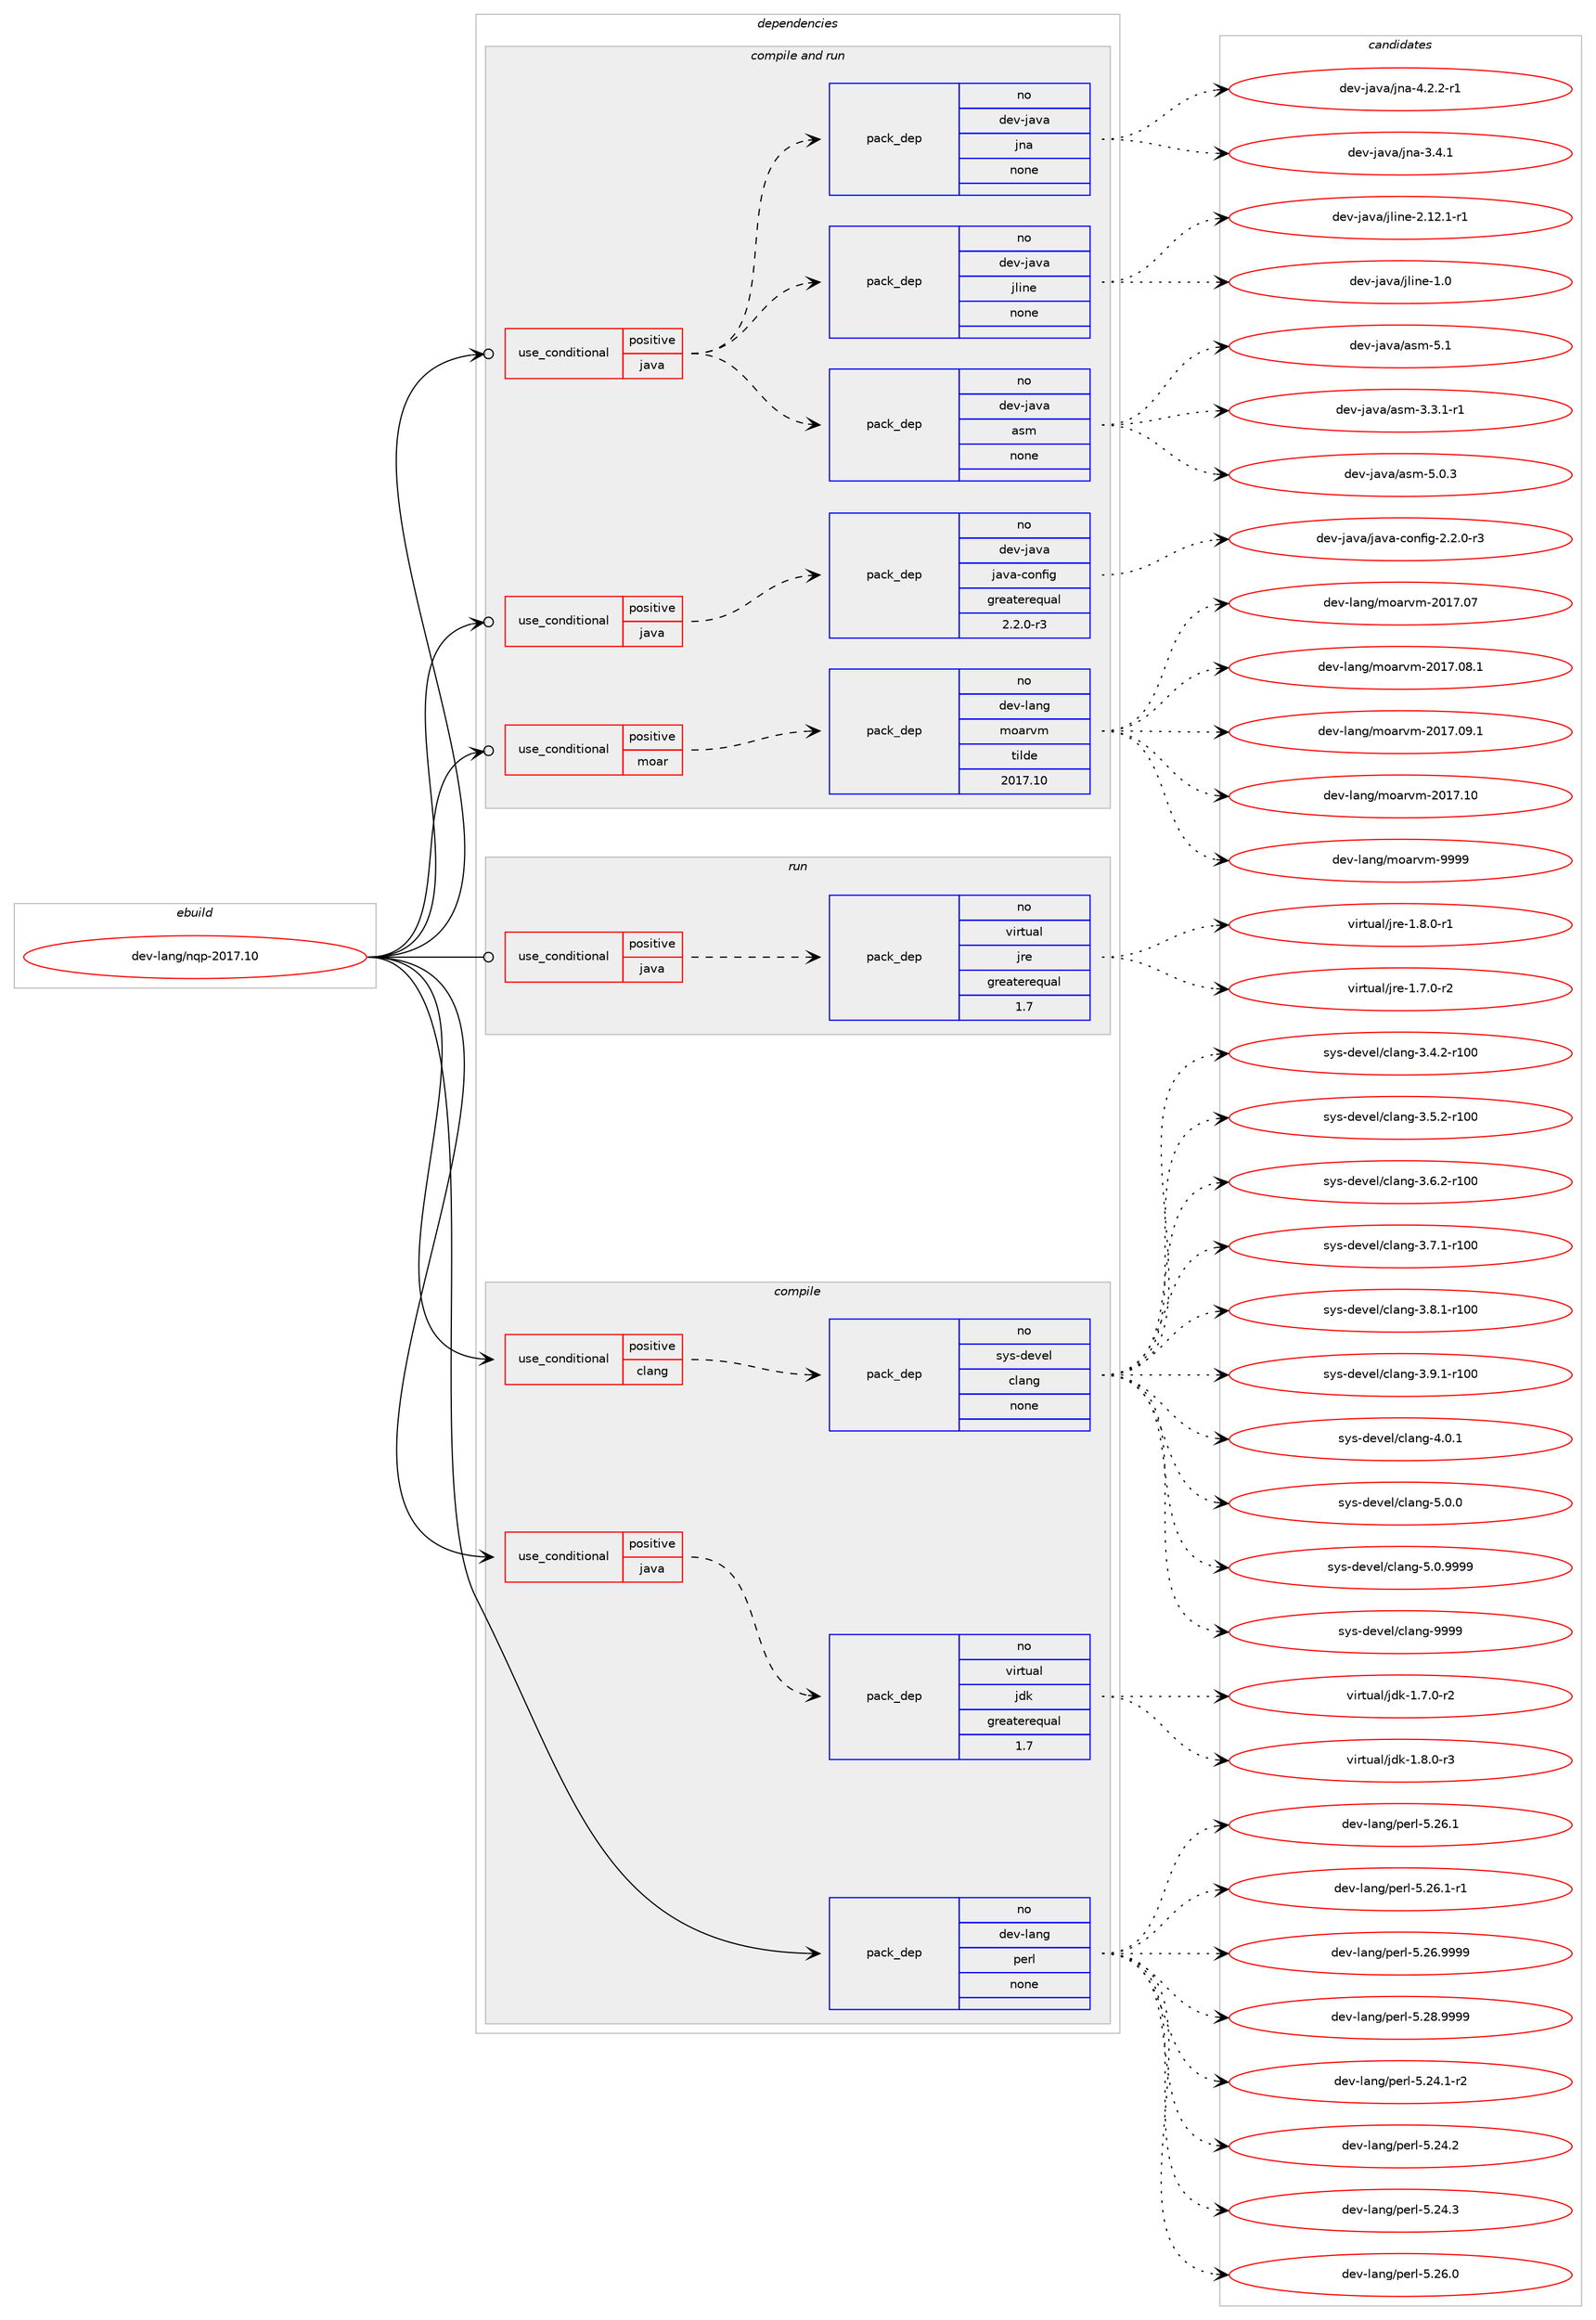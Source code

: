 digraph prolog {

# *************
# Graph options
# *************

newrank=true;
concentrate=true;
compound=true;
graph [rankdir=LR,fontname=Helvetica,fontsize=10,ranksep=1.5];#, ranksep=2.5, nodesep=0.2];
edge  [arrowhead=vee];
node  [fontname=Helvetica,fontsize=10];

# **********
# The ebuild
# **********

subgraph cluster_leftcol {
color=gray;
rank=same;
label=<<i>ebuild</i>>;
id [label="dev-lang/nqp-2017.10", color=red, width=4, href="../dev-lang/nqp-2017.10.svg"];
}

# ****************
# The dependencies
# ****************

subgraph cluster_midcol {
color=gray;
label=<<i>dependencies</i>>;
subgraph cluster_compile {
fillcolor="#eeeeee";
style=filled;
label=<<i>compile</i>>;
subgraph cond23090 {
dependency107665 [label=<<TABLE BORDER="0" CELLBORDER="1" CELLSPACING="0" CELLPADDING="4"><TR><TD ROWSPAN="3" CELLPADDING="10">use_conditional</TD></TR><TR><TD>positive</TD></TR><TR><TD>clang</TD></TR></TABLE>>, shape=none, color=red];
subgraph pack81485 {
dependency107666 [label=<<TABLE BORDER="0" CELLBORDER="1" CELLSPACING="0" CELLPADDING="4" WIDTH="220"><TR><TD ROWSPAN="6" CELLPADDING="30">pack_dep</TD></TR><TR><TD WIDTH="110">no</TD></TR><TR><TD>sys-devel</TD></TR><TR><TD>clang</TD></TR><TR><TD>none</TD></TR><TR><TD></TD></TR></TABLE>>, shape=none, color=blue];
}
dependency107665:e -> dependency107666:w [weight=20,style="dashed",arrowhead="vee"];
}
id:e -> dependency107665:w [weight=20,style="solid",arrowhead="vee"];
subgraph cond23091 {
dependency107667 [label=<<TABLE BORDER="0" CELLBORDER="1" CELLSPACING="0" CELLPADDING="4"><TR><TD ROWSPAN="3" CELLPADDING="10">use_conditional</TD></TR><TR><TD>positive</TD></TR><TR><TD>java</TD></TR></TABLE>>, shape=none, color=red];
subgraph pack81486 {
dependency107668 [label=<<TABLE BORDER="0" CELLBORDER="1" CELLSPACING="0" CELLPADDING="4" WIDTH="220"><TR><TD ROWSPAN="6" CELLPADDING="30">pack_dep</TD></TR><TR><TD WIDTH="110">no</TD></TR><TR><TD>virtual</TD></TR><TR><TD>jdk</TD></TR><TR><TD>greaterequal</TD></TR><TR><TD>1.7</TD></TR></TABLE>>, shape=none, color=blue];
}
dependency107667:e -> dependency107668:w [weight=20,style="dashed",arrowhead="vee"];
}
id:e -> dependency107667:w [weight=20,style="solid",arrowhead="vee"];
subgraph pack81487 {
dependency107669 [label=<<TABLE BORDER="0" CELLBORDER="1" CELLSPACING="0" CELLPADDING="4" WIDTH="220"><TR><TD ROWSPAN="6" CELLPADDING="30">pack_dep</TD></TR><TR><TD WIDTH="110">no</TD></TR><TR><TD>dev-lang</TD></TR><TR><TD>perl</TD></TR><TR><TD>none</TD></TR><TR><TD></TD></TR></TABLE>>, shape=none, color=blue];
}
id:e -> dependency107669:w [weight=20,style="solid",arrowhead="vee"];
}
subgraph cluster_compileandrun {
fillcolor="#eeeeee";
style=filled;
label=<<i>compile and run</i>>;
subgraph cond23092 {
dependency107670 [label=<<TABLE BORDER="0" CELLBORDER="1" CELLSPACING="0" CELLPADDING="4"><TR><TD ROWSPAN="3" CELLPADDING="10">use_conditional</TD></TR><TR><TD>positive</TD></TR><TR><TD>java</TD></TR></TABLE>>, shape=none, color=red];
subgraph pack81488 {
dependency107671 [label=<<TABLE BORDER="0" CELLBORDER="1" CELLSPACING="0" CELLPADDING="4" WIDTH="220"><TR><TD ROWSPAN="6" CELLPADDING="30">pack_dep</TD></TR><TR><TD WIDTH="110">no</TD></TR><TR><TD>dev-java</TD></TR><TR><TD>asm</TD></TR><TR><TD>none</TD></TR><TR><TD></TD></TR></TABLE>>, shape=none, color=blue];
}
dependency107670:e -> dependency107671:w [weight=20,style="dashed",arrowhead="vee"];
subgraph pack81489 {
dependency107672 [label=<<TABLE BORDER="0" CELLBORDER="1" CELLSPACING="0" CELLPADDING="4" WIDTH="220"><TR><TD ROWSPAN="6" CELLPADDING="30">pack_dep</TD></TR><TR><TD WIDTH="110">no</TD></TR><TR><TD>dev-java</TD></TR><TR><TD>jline</TD></TR><TR><TD>none</TD></TR><TR><TD></TD></TR></TABLE>>, shape=none, color=blue];
}
dependency107670:e -> dependency107672:w [weight=20,style="dashed",arrowhead="vee"];
subgraph pack81490 {
dependency107673 [label=<<TABLE BORDER="0" CELLBORDER="1" CELLSPACING="0" CELLPADDING="4" WIDTH="220"><TR><TD ROWSPAN="6" CELLPADDING="30">pack_dep</TD></TR><TR><TD WIDTH="110">no</TD></TR><TR><TD>dev-java</TD></TR><TR><TD>jna</TD></TR><TR><TD>none</TD></TR><TR><TD></TD></TR></TABLE>>, shape=none, color=blue];
}
dependency107670:e -> dependency107673:w [weight=20,style="dashed",arrowhead="vee"];
}
id:e -> dependency107670:w [weight=20,style="solid",arrowhead="odotvee"];
subgraph cond23093 {
dependency107674 [label=<<TABLE BORDER="0" CELLBORDER="1" CELLSPACING="0" CELLPADDING="4"><TR><TD ROWSPAN="3" CELLPADDING="10">use_conditional</TD></TR><TR><TD>positive</TD></TR><TR><TD>java</TD></TR></TABLE>>, shape=none, color=red];
subgraph pack81491 {
dependency107675 [label=<<TABLE BORDER="0" CELLBORDER="1" CELLSPACING="0" CELLPADDING="4" WIDTH="220"><TR><TD ROWSPAN="6" CELLPADDING="30">pack_dep</TD></TR><TR><TD WIDTH="110">no</TD></TR><TR><TD>dev-java</TD></TR><TR><TD>java-config</TD></TR><TR><TD>greaterequal</TD></TR><TR><TD>2.2.0-r3</TD></TR></TABLE>>, shape=none, color=blue];
}
dependency107674:e -> dependency107675:w [weight=20,style="dashed",arrowhead="vee"];
}
id:e -> dependency107674:w [weight=20,style="solid",arrowhead="odotvee"];
subgraph cond23094 {
dependency107676 [label=<<TABLE BORDER="0" CELLBORDER="1" CELLSPACING="0" CELLPADDING="4"><TR><TD ROWSPAN="3" CELLPADDING="10">use_conditional</TD></TR><TR><TD>positive</TD></TR><TR><TD>moar</TD></TR></TABLE>>, shape=none, color=red];
subgraph pack81492 {
dependency107677 [label=<<TABLE BORDER="0" CELLBORDER="1" CELLSPACING="0" CELLPADDING="4" WIDTH="220"><TR><TD ROWSPAN="6" CELLPADDING="30">pack_dep</TD></TR><TR><TD WIDTH="110">no</TD></TR><TR><TD>dev-lang</TD></TR><TR><TD>moarvm</TD></TR><TR><TD>tilde</TD></TR><TR><TD>2017.10</TD></TR></TABLE>>, shape=none, color=blue];
}
dependency107676:e -> dependency107677:w [weight=20,style="dashed",arrowhead="vee"];
}
id:e -> dependency107676:w [weight=20,style="solid",arrowhead="odotvee"];
}
subgraph cluster_run {
fillcolor="#eeeeee";
style=filled;
label=<<i>run</i>>;
subgraph cond23095 {
dependency107678 [label=<<TABLE BORDER="0" CELLBORDER="1" CELLSPACING="0" CELLPADDING="4"><TR><TD ROWSPAN="3" CELLPADDING="10">use_conditional</TD></TR><TR><TD>positive</TD></TR><TR><TD>java</TD></TR></TABLE>>, shape=none, color=red];
subgraph pack81493 {
dependency107679 [label=<<TABLE BORDER="0" CELLBORDER="1" CELLSPACING="0" CELLPADDING="4" WIDTH="220"><TR><TD ROWSPAN="6" CELLPADDING="30">pack_dep</TD></TR><TR><TD WIDTH="110">no</TD></TR><TR><TD>virtual</TD></TR><TR><TD>jre</TD></TR><TR><TD>greaterequal</TD></TR><TR><TD>1.7</TD></TR></TABLE>>, shape=none, color=blue];
}
dependency107678:e -> dependency107679:w [weight=20,style="dashed",arrowhead="vee"];
}
id:e -> dependency107678:w [weight=20,style="solid",arrowhead="odot"];
}
}

# **************
# The candidates
# **************

subgraph cluster_choices {
rank=same;
color=gray;
label=<<i>candidates</i>>;

subgraph choice81485 {
color=black;
nodesep=1;
choice1151211154510010111810110847991089711010345514652465045114494848 [label="sys-devel/clang-3.4.2-r100", color=red, width=4,href="../sys-devel/clang-3.4.2-r100.svg"];
choice1151211154510010111810110847991089711010345514653465045114494848 [label="sys-devel/clang-3.5.2-r100", color=red, width=4,href="../sys-devel/clang-3.5.2-r100.svg"];
choice1151211154510010111810110847991089711010345514654465045114494848 [label="sys-devel/clang-3.6.2-r100", color=red, width=4,href="../sys-devel/clang-3.6.2-r100.svg"];
choice1151211154510010111810110847991089711010345514655464945114494848 [label="sys-devel/clang-3.7.1-r100", color=red, width=4,href="../sys-devel/clang-3.7.1-r100.svg"];
choice1151211154510010111810110847991089711010345514656464945114494848 [label="sys-devel/clang-3.8.1-r100", color=red, width=4,href="../sys-devel/clang-3.8.1-r100.svg"];
choice1151211154510010111810110847991089711010345514657464945114494848 [label="sys-devel/clang-3.9.1-r100", color=red, width=4,href="../sys-devel/clang-3.9.1-r100.svg"];
choice11512111545100101118101108479910897110103455246484649 [label="sys-devel/clang-4.0.1", color=red, width=4,href="../sys-devel/clang-4.0.1.svg"];
choice11512111545100101118101108479910897110103455346484648 [label="sys-devel/clang-5.0.0", color=red, width=4,href="../sys-devel/clang-5.0.0.svg"];
choice11512111545100101118101108479910897110103455346484657575757 [label="sys-devel/clang-5.0.9999", color=red, width=4,href="../sys-devel/clang-5.0.9999.svg"];
choice115121115451001011181011084799108971101034557575757 [label="sys-devel/clang-9999", color=red, width=4,href="../sys-devel/clang-9999.svg"];
dependency107666:e -> choice1151211154510010111810110847991089711010345514652465045114494848:w [style=dotted,weight="100"];
dependency107666:e -> choice1151211154510010111810110847991089711010345514653465045114494848:w [style=dotted,weight="100"];
dependency107666:e -> choice1151211154510010111810110847991089711010345514654465045114494848:w [style=dotted,weight="100"];
dependency107666:e -> choice1151211154510010111810110847991089711010345514655464945114494848:w [style=dotted,weight="100"];
dependency107666:e -> choice1151211154510010111810110847991089711010345514656464945114494848:w [style=dotted,weight="100"];
dependency107666:e -> choice1151211154510010111810110847991089711010345514657464945114494848:w [style=dotted,weight="100"];
dependency107666:e -> choice11512111545100101118101108479910897110103455246484649:w [style=dotted,weight="100"];
dependency107666:e -> choice11512111545100101118101108479910897110103455346484648:w [style=dotted,weight="100"];
dependency107666:e -> choice11512111545100101118101108479910897110103455346484657575757:w [style=dotted,weight="100"];
dependency107666:e -> choice115121115451001011181011084799108971101034557575757:w [style=dotted,weight="100"];
}
subgraph choice81486 {
color=black;
nodesep=1;
choice11810511411611797108471061001074549465546484511450 [label="virtual/jdk-1.7.0-r2", color=red, width=4,href="../virtual/jdk-1.7.0-r2.svg"];
choice11810511411611797108471061001074549465646484511451 [label="virtual/jdk-1.8.0-r3", color=red, width=4,href="../virtual/jdk-1.8.0-r3.svg"];
dependency107668:e -> choice11810511411611797108471061001074549465546484511450:w [style=dotted,weight="100"];
dependency107668:e -> choice11810511411611797108471061001074549465646484511451:w [style=dotted,weight="100"];
}
subgraph choice81487 {
color=black;
nodesep=1;
choice100101118451089711010347112101114108455346505246494511450 [label="dev-lang/perl-5.24.1-r2", color=red, width=4,href="../dev-lang/perl-5.24.1-r2.svg"];
choice10010111845108971101034711210111410845534650524650 [label="dev-lang/perl-5.24.2", color=red, width=4,href="../dev-lang/perl-5.24.2.svg"];
choice10010111845108971101034711210111410845534650524651 [label="dev-lang/perl-5.24.3", color=red, width=4,href="../dev-lang/perl-5.24.3.svg"];
choice10010111845108971101034711210111410845534650544648 [label="dev-lang/perl-5.26.0", color=red, width=4,href="../dev-lang/perl-5.26.0.svg"];
choice10010111845108971101034711210111410845534650544649 [label="dev-lang/perl-5.26.1", color=red, width=4,href="../dev-lang/perl-5.26.1.svg"];
choice100101118451089711010347112101114108455346505446494511449 [label="dev-lang/perl-5.26.1-r1", color=red, width=4,href="../dev-lang/perl-5.26.1-r1.svg"];
choice10010111845108971101034711210111410845534650544657575757 [label="dev-lang/perl-5.26.9999", color=red, width=4,href="../dev-lang/perl-5.26.9999.svg"];
choice10010111845108971101034711210111410845534650564657575757 [label="dev-lang/perl-5.28.9999", color=red, width=4,href="../dev-lang/perl-5.28.9999.svg"];
dependency107669:e -> choice100101118451089711010347112101114108455346505246494511450:w [style=dotted,weight="100"];
dependency107669:e -> choice10010111845108971101034711210111410845534650524650:w [style=dotted,weight="100"];
dependency107669:e -> choice10010111845108971101034711210111410845534650524651:w [style=dotted,weight="100"];
dependency107669:e -> choice10010111845108971101034711210111410845534650544648:w [style=dotted,weight="100"];
dependency107669:e -> choice10010111845108971101034711210111410845534650544649:w [style=dotted,weight="100"];
dependency107669:e -> choice100101118451089711010347112101114108455346505446494511449:w [style=dotted,weight="100"];
dependency107669:e -> choice10010111845108971101034711210111410845534650544657575757:w [style=dotted,weight="100"];
dependency107669:e -> choice10010111845108971101034711210111410845534650564657575757:w [style=dotted,weight="100"];
}
subgraph choice81488 {
color=black;
nodesep=1;
choice10010111845106971189747971151094551465146494511449 [label="dev-java/asm-3.3.1-r1", color=red, width=4,href="../dev-java/asm-3.3.1-r1.svg"];
choice1001011184510697118974797115109455346484651 [label="dev-java/asm-5.0.3", color=red, width=4,href="../dev-java/asm-5.0.3.svg"];
choice100101118451069711897479711510945534649 [label="dev-java/asm-5.1", color=red, width=4,href="../dev-java/asm-5.1.svg"];
dependency107671:e -> choice10010111845106971189747971151094551465146494511449:w [style=dotted,weight="100"];
dependency107671:e -> choice1001011184510697118974797115109455346484651:w [style=dotted,weight="100"];
dependency107671:e -> choice100101118451069711897479711510945534649:w [style=dotted,weight="100"];
}
subgraph choice81489 {
color=black;
nodesep=1;
choice1001011184510697118974710610810511010145494648 [label="dev-java/jline-1.0", color=red, width=4,href="../dev-java/jline-1.0.svg"];
choice10010111845106971189747106108105110101455046495046494511449 [label="dev-java/jline-2.12.1-r1", color=red, width=4,href="../dev-java/jline-2.12.1-r1.svg"];
dependency107672:e -> choice1001011184510697118974710610810511010145494648:w [style=dotted,weight="100"];
dependency107672:e -> choice10010111845106971189747106108105110101455046495046494511449:w [style=dotted,weight="100"];
}
subgraph choice81490 {
color=black;
nodesep=1;
choice1001011184510697118974710611097455146524649 [label="dev-java/jna-3.4.1", color=red, width=4,href="../dev-java/jna-3.4.1.svg"];
choice10010111845106971189747106110974552465046504511449 [label="dev-java/jna-4.2.2-r1", color=red, width=4,href="../dev-java/jna-4.2.2-r1.svg"];
dependency107673:e -> choice1001011184510697118974710611097455146524649:w [style=dotted,weight="100"];
dependency107673:e -> choice10010111845106971189747106110974552465046504511449:w [style=dotted,weight="100"];
}
subgraph choice81491 {
color=black;
nodesep=1;
choice10010111845106971189747106971189745991111101021051034550465046484511451 [label="dev-java/java-config-2.2.0-r3", color=red, width=4,href="../dev-java/java-config-2.2.0-r3.svg"];
dependency107675:e -> choice10010111845106971189747106971189745991111101021051034550465046484511451:w [style=dotted,weight="100"];
}
subgraph choice81492 {
color=black;
nodesep=1;
choice100101118451089711010347109111971141181094550484955464855 [label="dev-lang/moarvm-2017.07", color=red, width=4,href="../dev-lang/moarvm-2017.07.svg"];
choice1001011184510897110103471091119711411810945504849554648564649 [label="dev-lang/moarvm-2017.08.1", color=red, width=4,href="../dev-lang/moarvm-2017.08.1.svg"];
choice1001011184510897110103471091119711411810945504849554648574649 [label="dev-lang/moarvm-2017.09.1", color=red, width=4,href="../dev-lang/moarvm-2017.09.1.svg"];
choice100101118451089711010347109111971141181094550484955464948 [label="dev-lang/moarvm-2017.10", color=red, width=4,href="../dev-lang/moarvm-2017.10.svg"];
choice100101118451089711010347109111971141181094557575757 [label="dev-lang/moarvm-9999", color=red, width=4,href="../dev-lang/moarvm-9999.svg"];
dependency107677:e -> choice100101118451089711010347109111971141181094550484955464855:w [style=dotted,weight="100"];
dependency107677:e -> choice1001011184510897110103471091119711411810945504849554648564649:w [style=dotted,weight="100"];
dependency107677:e -> choice1001011184510897110103471091119711411810945504849554648574649:w [style=dotted,weight="100"];
dependency107677:e -> choice100101118451089711010347109111971141181094550484955464948:w [style=dotted,weight="100"];
dependency107677:e -> choice100101118451089711010347109111971141181094557575757:w [style=dotted,weight="100"];
}
subgraph choice81493 {
color=black;
nodesep=1;
choice11810511411611797108471061141014549465546484511450 [label="virtual/jre-1.7.0-r2", color=red, width=4,href="../virtual/jre-1.7.0-r2.svg"];
choice11810511411611797108471061141014549465646484511449 [label="virtual/jre-1.8.0-r1", color=red, width=4,href="../virtual/jre-1.8.0-r1.svg"];
dependency107679:e -> choice11810511411611797108471061141014549465546484511450:w [style=dotted,weight="100"];
dependency107679:e -> choice11810511411611797108471061141014549465646484511449:w [style=dotted,weight="100"];
}
}

}
